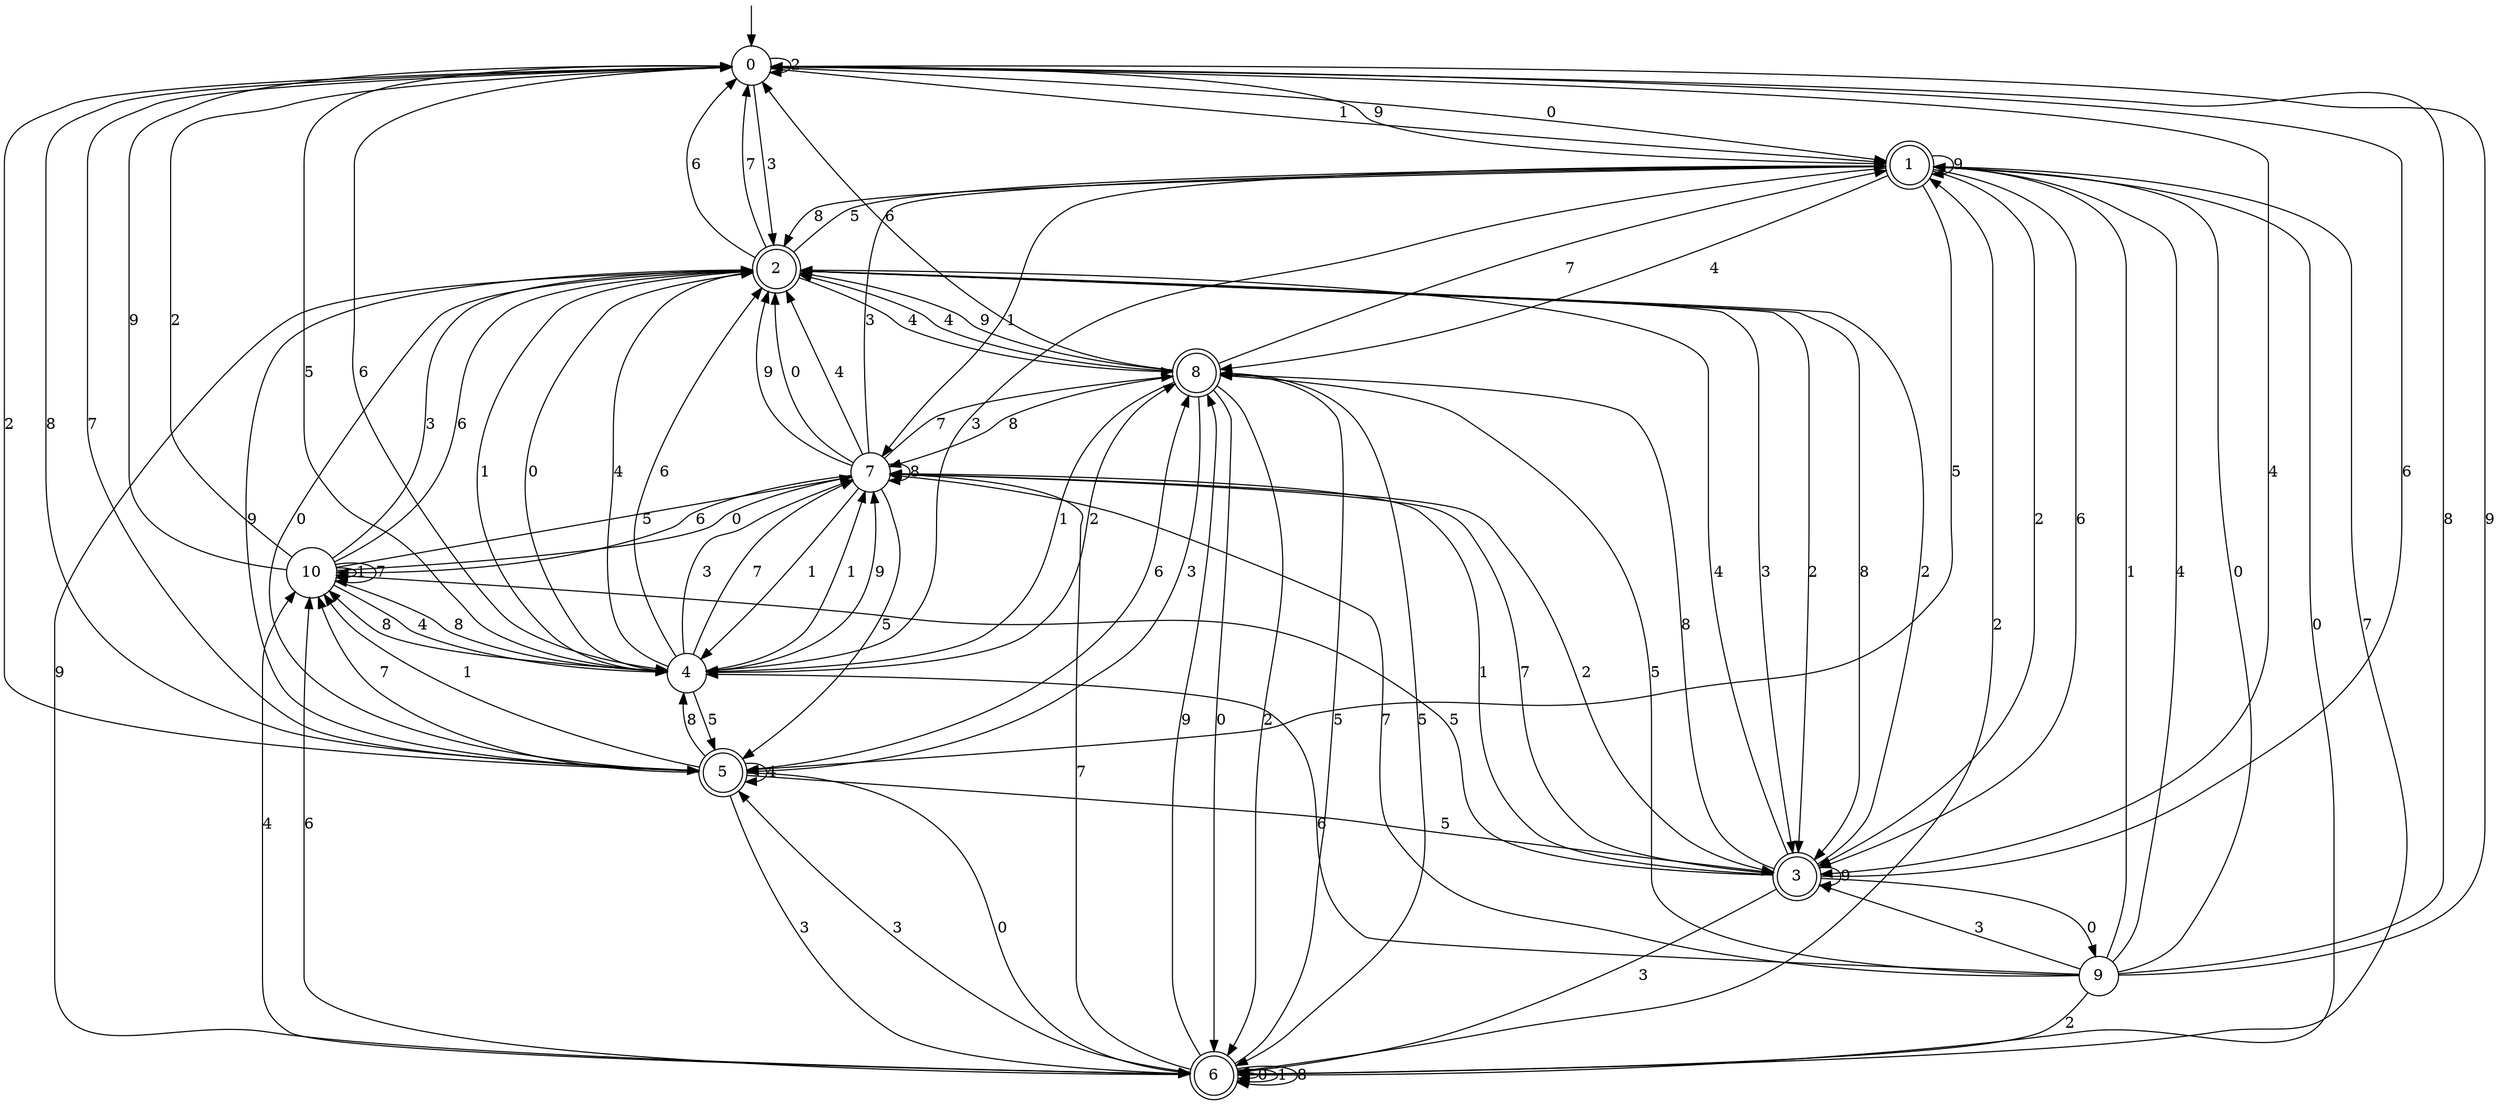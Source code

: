 digraph g {

	s0 [shape="circle" label="0"];
	s1 [shape="doublecircle" label="1"];
	s2 [shape="doublecircle" label="2"];
	s3 [shape="doublecircle" label="3"];
	s4 [shape="circle" label="4"];
	s5 [shape="doublecircle" label="5"];
	s6 [shape="doublecircle" label="6"];
	s7 [shape="circle" label="7"];
	s8 [shape="doublecircle" label="8"];
	s9 [shape="circle" label="9"];
	s10 [shape="circle" label="10"];
	s0 -> s1 [label="0"];
	s0 -> s1 [label="1"];
	s0 -> s0 [label="2"];
	s0 -> s2 [label="3"];
	s0 -> s3 [label="4"];
	s0 -> s4 [label="5"];
	s0 -> s4 [label="6"];
	s0 -> s5 [label="7"];
	s0 -> s5 [label="8"];
	s0 -> s1 [label="9"];
	s1 -> s6 [label="0"];
	s1 -> s7 [label="1"];
	s1 -> s3 [label="2"];
	s1 -> s4 [label="3"];
	s1 -> s8 [label="4"];
	s1 -> s5 [label="5"];
	s1 -> s3 [label="6"];
	s1 -> s6 [label="7"];
	s1 -> s2 [label="8"];
	s1 -> s1 [label="9"];
	s2 -> s5 [label="0"];
	s2 -> s4 [label="1"];
	s2 -> s3 [label="2"];
	s2 -> s3 [label="3"];
	s2 -> s8 [label="4"];
	s2 -> s1 [label="5"];
	s2 -> s0 [label="6"];
	s2 -> s0 [label="7"];
	s2 -> s3 [label="8"];
	s2 -> s6 [label="9"];
	s3 -> s9 [label="0"];
	s3 -> s7 [label="1"];
	s3 -> s2 [label="2"];
	s3 -> s6 [label="3"];
	s3 -> s2 [label="4"];
	s3 -> s10 [label="5"];
	s3 -> s0 [label="6"];
	s3 -> s7 [label="7"];
	s3 -> s8 [label="8"];
	s3 -> s3 [label="9"];
	s4 -> s2 [label="0"];
	s4 -> s7 [label="1"];
	s4 -> s8 [label="2"];
	s4 -> s7 [label="3"];
	s4 -> s2 [label="4"];
	s4 -> s5 [label="5"];
	s4 -> s2 [label="6"];
	s4 -> s7 [label="7"];
	s4 -> s10 [label="8"];
	s4 -> s7 [label="9"];
	s5 -> s6 [label="0"];
	s5 -> s10 [label="1"];
	s5 -> s0 [label="2"];
	s5 -> s6 [label="3"];
	s5 -> s5 [label="4"];
	s5 -> s3 [label="5"];
	s5 -> s8 [label="6"];
	s5 -> s10 [label="7"];
	s5 -> s4 [label="8"];
	s5 -> s2 [label="9"];
	s6 -> s6 [label="0"];
	s6 -> s6 [label="1"];
	s6 -> s1 [label="2"];
	s6 -> s5 [label="3"];
	s6 -> s10 [label="4"];
	s6 -> s8 [label="5"];
	s6 -> s10 [label="6"];
	s6 -> s7 [label="7"];
	s6 -> s6 [label="8"];
	s6 -> s8 [label="9"];
	s7 -> s2 [label="0"];
	s7 -> s4 [label="1"];
	s7 -> s3 [label="2"];
	s7 -> s1 [label="3"];
	s7 -> s2 [label="4"];
	s7 -> s5 [label="5"];
	s7 -> s10 [label="6"];
	s7 -> s8 [label="7"];
	s7 -> s7 [label="8"];
	s7 -> s2 [label="9"];
	s8 -> s6 [label="0"];
	s8 -> s4 [label="1"];
	s8 -> s6 [label="2"];
	s8 -> s5 [label="3"];
	s8 -> s2 [label="4"];
	s8 -> s6 [label="5"];
	s8 -> s0 [label="6"];
	s8 -> s1 [label="7"];
	s8 -> s7 [label="8"];
	s8 -> s2 [label="9"];
	s9 -> s1 [label="0"];
	s9 -> s1 [label="1"];
	s9 -> s6 [label="2"];
	s9 -> s3 [label="3"];
	s9 -> s1 [label="4"];
	s9 -> s8 [label="5"];
	s9 -> s4 [label="6"];
	s9 -> s7 [label="7"];
	s9 -> s0 [label="8"];
	s9 -> s0 [label="9"];
	s10 -> s7 [label="0"];
	s10 -> s10 [label="1"];
	s10 -> s0 [label="2"];
	s10 -> s2 [label="3"];
	s10 -> s4 [label="4"];
	s10 -> s7 [label="5"];
	s10 -> s2 [label="6"];
	s10 -> s10 [label="7"];
	s10 -> s4 [label="8"];
	s10 -> s0 [label="9"];

__start0 [label="" shape="none" width="0" height="0"];
__start0 -> s0;

}
